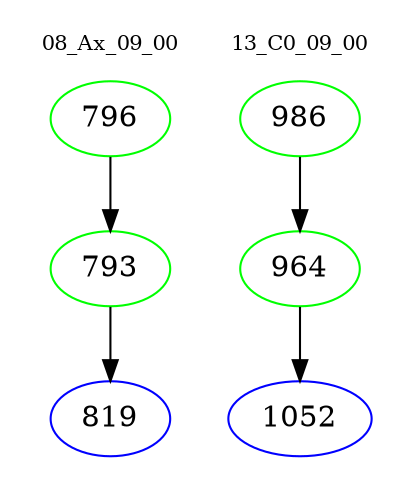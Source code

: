 digraph{
subgraph cluster_0 {
color = white
label = "08_Ax_09_00";
fontsize=10;
T0_796 [label="796", color="green"]
T0_796 -> T0_793 [color="black"]
T0_793 [label="793", color="green"]
T0_793 -> T0_819 [color="black"]
T0_819 [label="819", color="blue"]
}
subgraph cluster_1 {
color = white
label = "13_C0_09_00";
fontsize=10;
T1_986 [label="986", color="green"]
T1_986 -> T1_964 [color="black"]
T1_964 [label="964", color="green"]
T1_964 -> T1_1052 [color="black"]
T1_1052 [label="1052", color="blue"]
}
}
